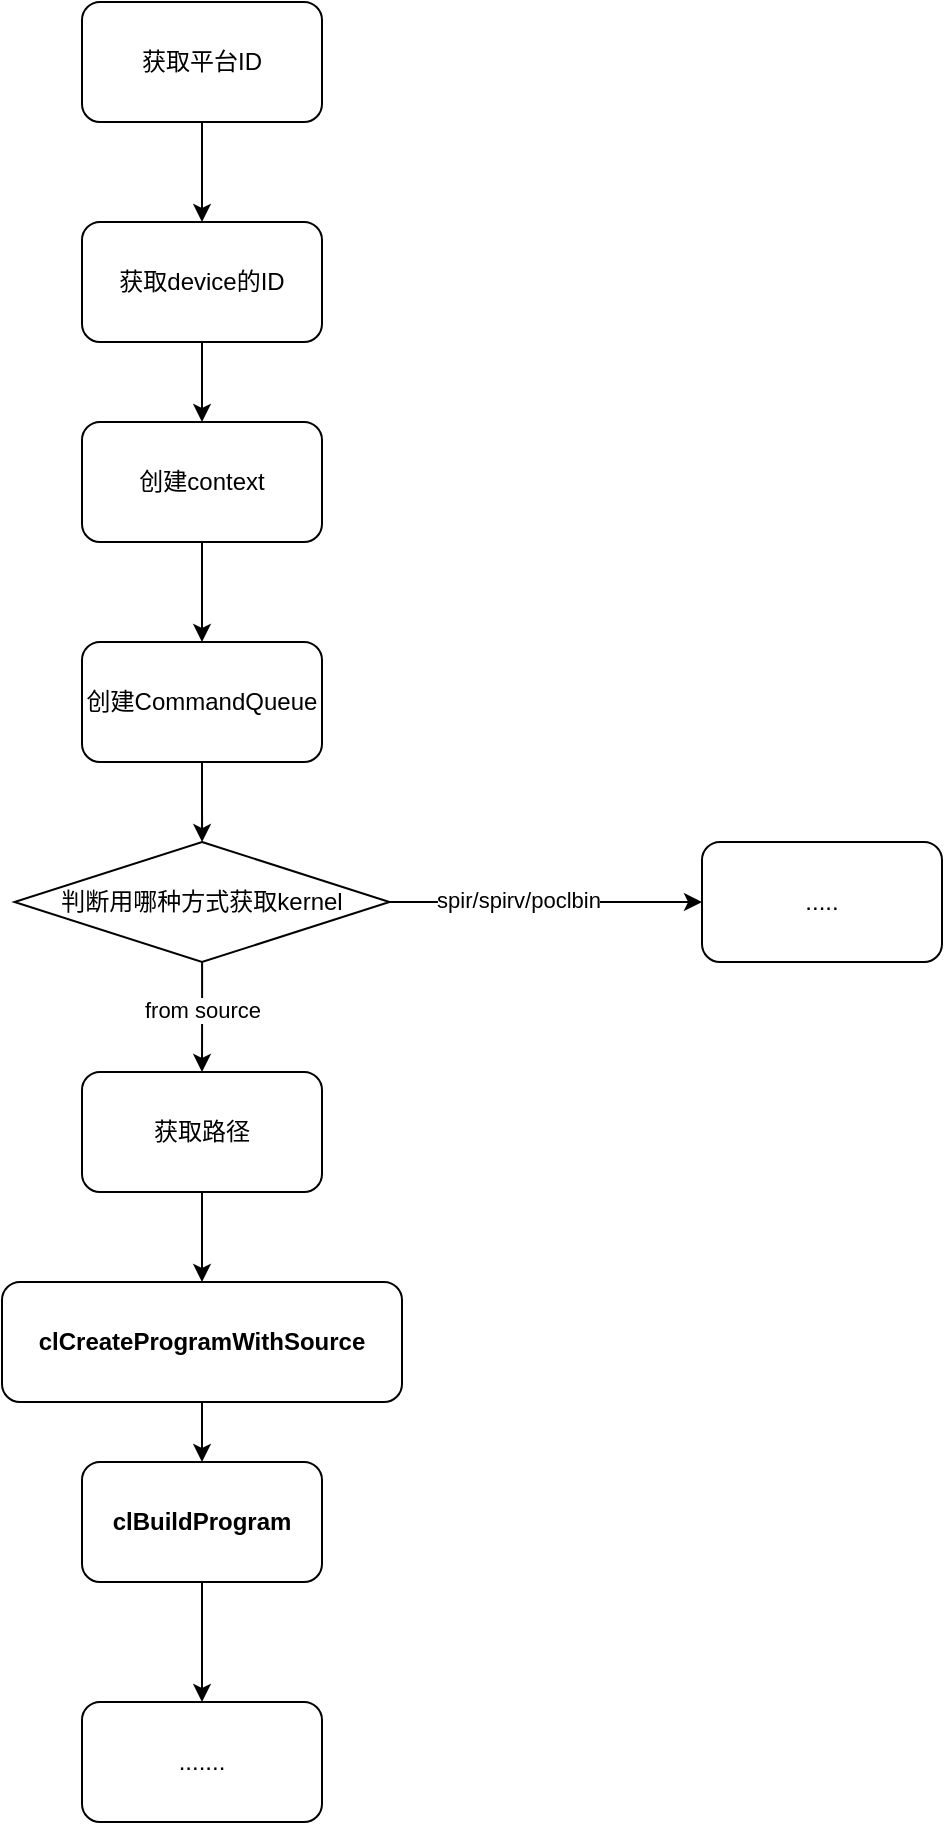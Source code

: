 <mxfile version="22.0.4" type="github">
  <diagram name="第 1 页" id="53_ZCxeH3DbTyFZRHUCh">
    <mxGraphModel dx="1434" dy="758" grid="1" gridSize="10" guides="1" tooltips="1" connect="1" arrows="1" fold="1" page="1" pageScale="1" pageWidth="827" pageHeight="1169" math="0" shadow="0">
      <root>
        <mxCell id="0" />
        <mxCell id="1" parent="0" />
        <mxCell id="WiUcZjdsZFUyf9kuEndA-1" value="" style="edgeStyle=orthogonalEdgeStyle;rounded=0;orthogonalLoop=1;jettySize=auto;html=1;" edge="1" parent="1" source="WiUcZjdsZFUyf9kuEndA-2" target="WiUcZjdsZFUyf9kuEndA-4">
          <mxGeometry relative="1" as="geometry" />
        </mxCell>
        <mxCell id="WiUcZjdsZFUyf9kuEndA-2" value="获取平台ID" style="rounded=1;whiteSpace=wrap;html=1;" vertex="1" parent="1">
          <mxGeometry x="150" y="50" width="120" height="60" as="geometry" />
        </mxCell>
        <mxCell id="WiUcZjdsZFUyf9kuEndA-3" value="" style="edgeStyle=orthogonalEdgeStyle;rounded=0;orthogonalLoop=1;jettySize=auto;html=1;" edge="1" parent="1" source="WiUcZjdsZFUyf9kuEndA-4" target="WiUcZjdsZFUyf9kuEndA-6">
          <mxGeometry relative="1" as="geometry" />
        </mxCell>
        <mxCell id="WiUcZjdsZFUyf9kuEndA-4" value="获取device的ID" style="whiteSpace=wrap;html=1;rounded=1;" vertex="1" parent="1">
          <mxGeometry x="150" y="160" width="120" height="60" as="geometry" />
        </mxCell>
        <mxCell id="WiUcZjdsZFUyf9kuEndA-5" value="" style="edgeStyle=orthogonalEdgeStyle;rounded=0;orthogonalLoop=1;jettySize=auto;html=1;" edge="1" parent="1" source="WiUcZjdsZFUyf9kuEndA-6" target="WiUcZjdsZFUyf9kuEndA-8">
          <mxGeometry relative="1" as="geometry" />
        </mxCell>
        <mxCell id="WiUcZjdsZFUyf9kuEndA-6" value="创建context" style="whiteSpace=wrap;html=1;rounded=1;" vertex="1" parent="1">
          <mxGeometry x="150" y="260" width="120" height="60" as="geometry" />
        </mxCell>
        <mxCell id="WiUcZjdsZFUyf9kuEndA-7" value="" style="edgeStyle=orthogonalEdgeStyle;rounded=0;orthogonalLoop=1;jettySize=auto;html=1;" edge="1" parent="1" source="WiUcZjdsZFUyf9kuEndA-8" target="WiUcZjdsZFUyf9kuEndA-13">
          <mxGeometry relative="1" as="geometry" />
        </mxCell>
        <mxCell id="WiUcZjdsZFUyf9kuEndA-8" value="创建CommandQueue" style="whiteSpace=wrap;html=1;rounded=1;" vertex="1" parent="1">
          <mxGeometry x="150" y="370" width="120" height="60" as="geometry" />
        </mxCell>
        <mxCell id="WiUcZjdsZFUyf9kuEndA-9" value="" style="edgeStyle=orthogonalEdgeStyle;rounded=0;orthogonalLoop=1;jettySize=auto;html=1;" edge="1" parent="1" source="WiUcZjdsZFUyf9kuEndA-13" target="WiUcZjdsZFUyf9kuEndA-15">
          <mxGeometry relative="1" as="geometry" />
        </mxCell>
        <mxCell id="WiUcZjdsZFUyf9kuEndA-10" value="from source" style="edgeLabel;html=1;align=center;verticalAlign=middle;resizable=0;points=[];" vertex="1" connectable="0" parent="WiUcZjdsZFUyf9kuEndA-9">
          <mxGeometry x="-0.149" relative="1" as="geometry">
            <mxPoint as="offset" />
          </mxGeometry>
        </mxCell>
        <mxCell id="WiUcZjdsZFUyf9kuEndA-11" value="" style="edgeStyle=orthogonalEdgeStyle;rounded=0;orthogonalLoop=1;jettySize=auto;html=1;" edge="1" parent="1" source="WiUcZjdsZFUyf9kuEndA-13" target="WiUcZjdsZFUyf9kuEndA-16">
          <mxGeometry relative="1" as="geometry" />
        </mxCell>
        <mxCell id="WiUcZjdsZFUyf9kuEndA-12" value="spir/spirv/poclbin" style="edgeLabel;html=1;align=center;verticalAlign=middle;resizable=0;points=[];" vertex="1" connectable="0" parent="WiUcZjdsZFUyf9kuEndA-11">
          <mxGeometry x="-0.19" y="1" relative="1" as="geometry">
            <mxPoint as="offset" />
          </mxGeometry>
        </mxCell>
        <mxCell id="WiUcZjdsZFUyf9kuEndA-13" value="判断用哪种方式获取kernel" style="rhombus;whiteSpace=wrap;html=1;" vertex="1" parent="1">
          <mxGeometry x="116.25" y="470" width="187.5" height="60" as="geometry" />
        </mxCell>
        <mxCell id="WiUcZjdsZFUyf9kuEndA-14" value="" style="edgeStyle=orthogonalEdgeStyle;rounded=0;orthogonalLoop=1;jettySize=auto;html=1;" edge="1" parent="1" source="WiUcZjdsZFUyf9kuEndA-15" target="WiUcZjdsZFUyf9kuEndA-18">
          <mxGeometry relative="1" as="geometry" />
        </mxCell>
        <mxCell id="WiUcZjdsZFUyf9kuEndA-15" value="获取路径" style="rounded=1;whiteSpace=wrap;html=1;" vertex="1" parent="1">
          <mxGeometry x="150" y="585" width="120" height="60" as="geometry" />
        </mxCell>
        <mxCell id="WiUcZjdsZFUyf9kuEndA-16" value="....." style="rounded=1;whiteSpace=wrap;html=1;" vertex="1" parent="1">
          <mxGeometry x="460" y="470" width="120" height="60" as="geometry" />
        </mxCell>
        <mxCell id="WiUcZjdsZFUyf9kuEndA-17" value="" style="edgeStyle=orthogonalEdgeStyle;rounded=0;orthogonalLoop=1;jettySize=auto;html=1;" edge="1" parent="1" source="WiUcZjdsZFUyf9kuEndA-18" target="WiUcZjdsZFUyf9kuEndA-20">
          <mxGeometry relative="1" as="geometry" />
        </mxCell>
        <mxCell id="WiUcZjdsZFUyf9kuEndA-18" value="&lt;b&gt;clCreateProgramWithSource&lt;/b&gt;" style="rounded=1;whiteSpace=wrap;html=1;" vertex="1" parent="1">
          <mxGeometry x="110" y="690" width="200" height="60" as="geometry" />
        </mxCell>
        <mxCell id="WiUcZjdsZFUyf9kuEndA-19" value="" style="edgeStyle=orthogonalEdgeStyle;rounded=0;orthogonalLoop=1;jettySize=auto;html=1;" edge="1" parent="1" source="WiUcZjdsZFUyf9kuEndA-20" target="WiUcZjdsZFUyf9kuEndA-21">
          <mxGeometry relative="1" as="geometry" />
        </mxCell>
        <mxCell id="WiUcZjdsZFUyf9kuEndA-20" value="&lt;b&gt;clBuildProgram&lt;/b&gt;" style="rounded=1;whiteSpace=wrap;html=1;" vertex="1" parent="1">
          <mxGeometry x="150" y="780" width="120" height="60" as="geometry" />
        </mxCell>
        <mxCell id="WiUcZjdsZFUyf9kuEndA-21" value="......." style="rounded=1;whiteSpace=wrap;html=1;" vertex="1" parent="1">
          <mxGeometry x="150" y="900" width="120" height="60" as="geometry" />
        </mxCell>
      </root>
    </mxGraphModel>
  </diagram>
</mxfile>
